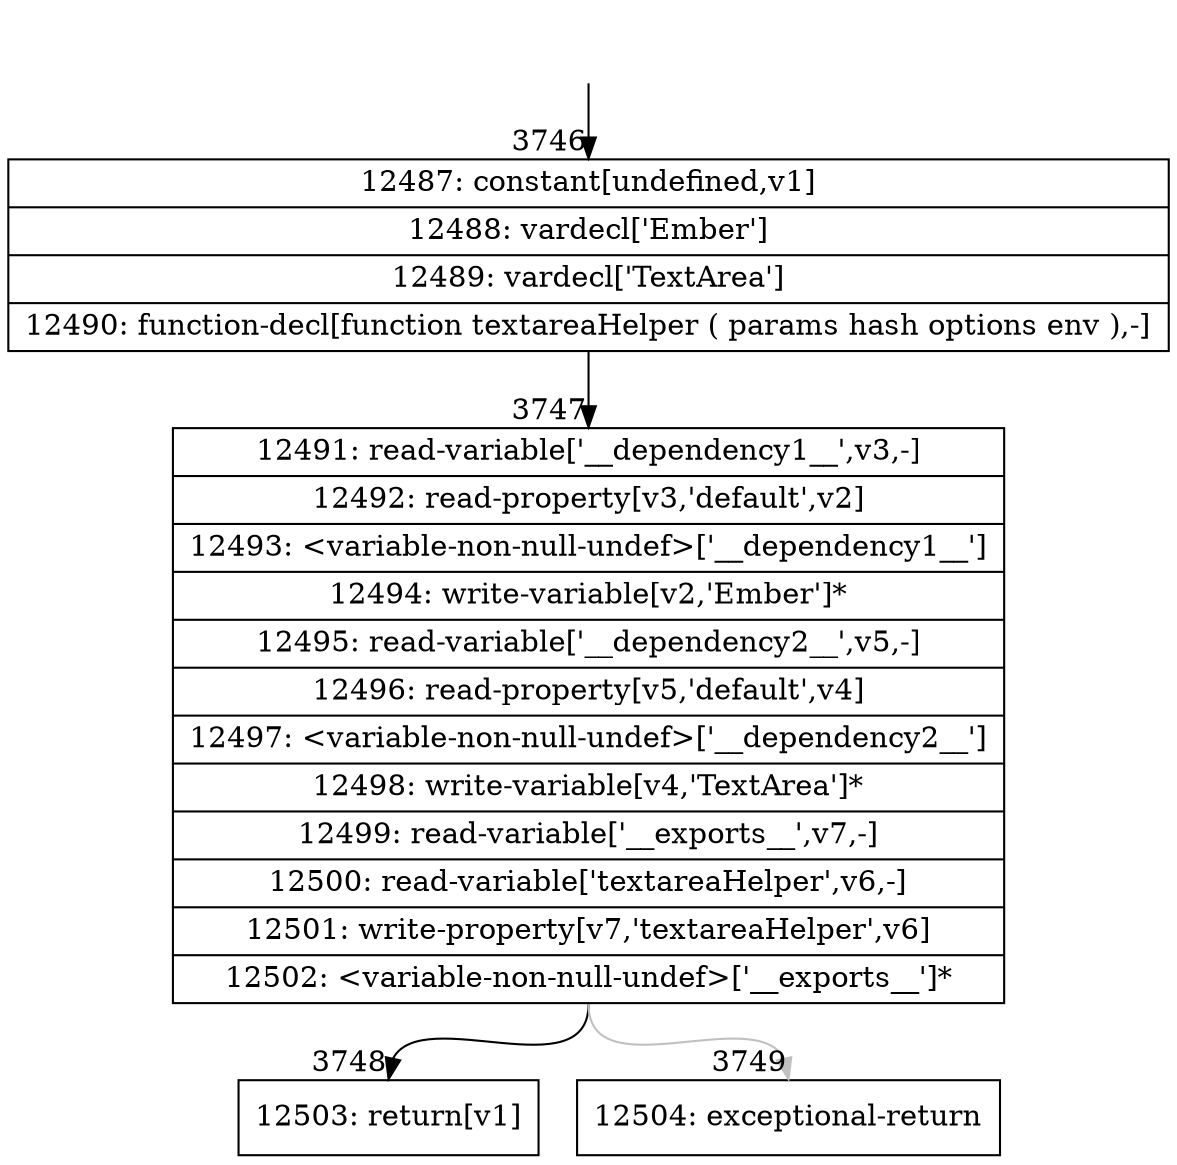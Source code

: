 digraph {
rankdir="TD"
BB_entry300[shape=none,label=""];
BB_entry300 -> BB3746 [tailport=s, headport=n, headlabel="    3746"]
BB3746 [shape=record label="{12487: constant[undefined,v1]|12488: vardecl['Ember']|12489: vardecl['TextArea']|12490: function-decl[function textareaHelper ( params hash options env ),-]}" ] 
BB3746 -> BB3747 [tailport=s, headport=n, headlabel="      3747"]
BB3747 [shape=record label="{12491: read-variable['__dependency1__',v3,-]|12492: read-property[v3,'default',v2]|12493: \<variable-non-null-undef\>['__dependency1__']|12494: write-variable[v2,'Ember']*|12495: read-variable['__dependency2__',v5,-]|12496: read-property[v5,'default',v4]|12497: \<variable-non-null-undef\>['__dependency2__']|12498: write-variable[v4,'TextArea']*|12499: read-variable['__exports__',v7,-]|12500: read-variable['textareaHelper',v6,-]|12501: write-property[v7,'textareaHelper',v6]|12502: \<variable-non-null-undef\>['__exports__']*}" ] 
BB3747 -> BB3748 [tailport=s, headport=n, headlabel="      3748"]
BB3747 -> BB3749 [tailport=s, headport=n, color=gray, headlabel="      3749"]
BB3748 [shape=record label="{12503: return[v1]}" ] 
BB3749 [shape=record label="{12504: exceptional-return}" ] 
//#$~ 7060
}

